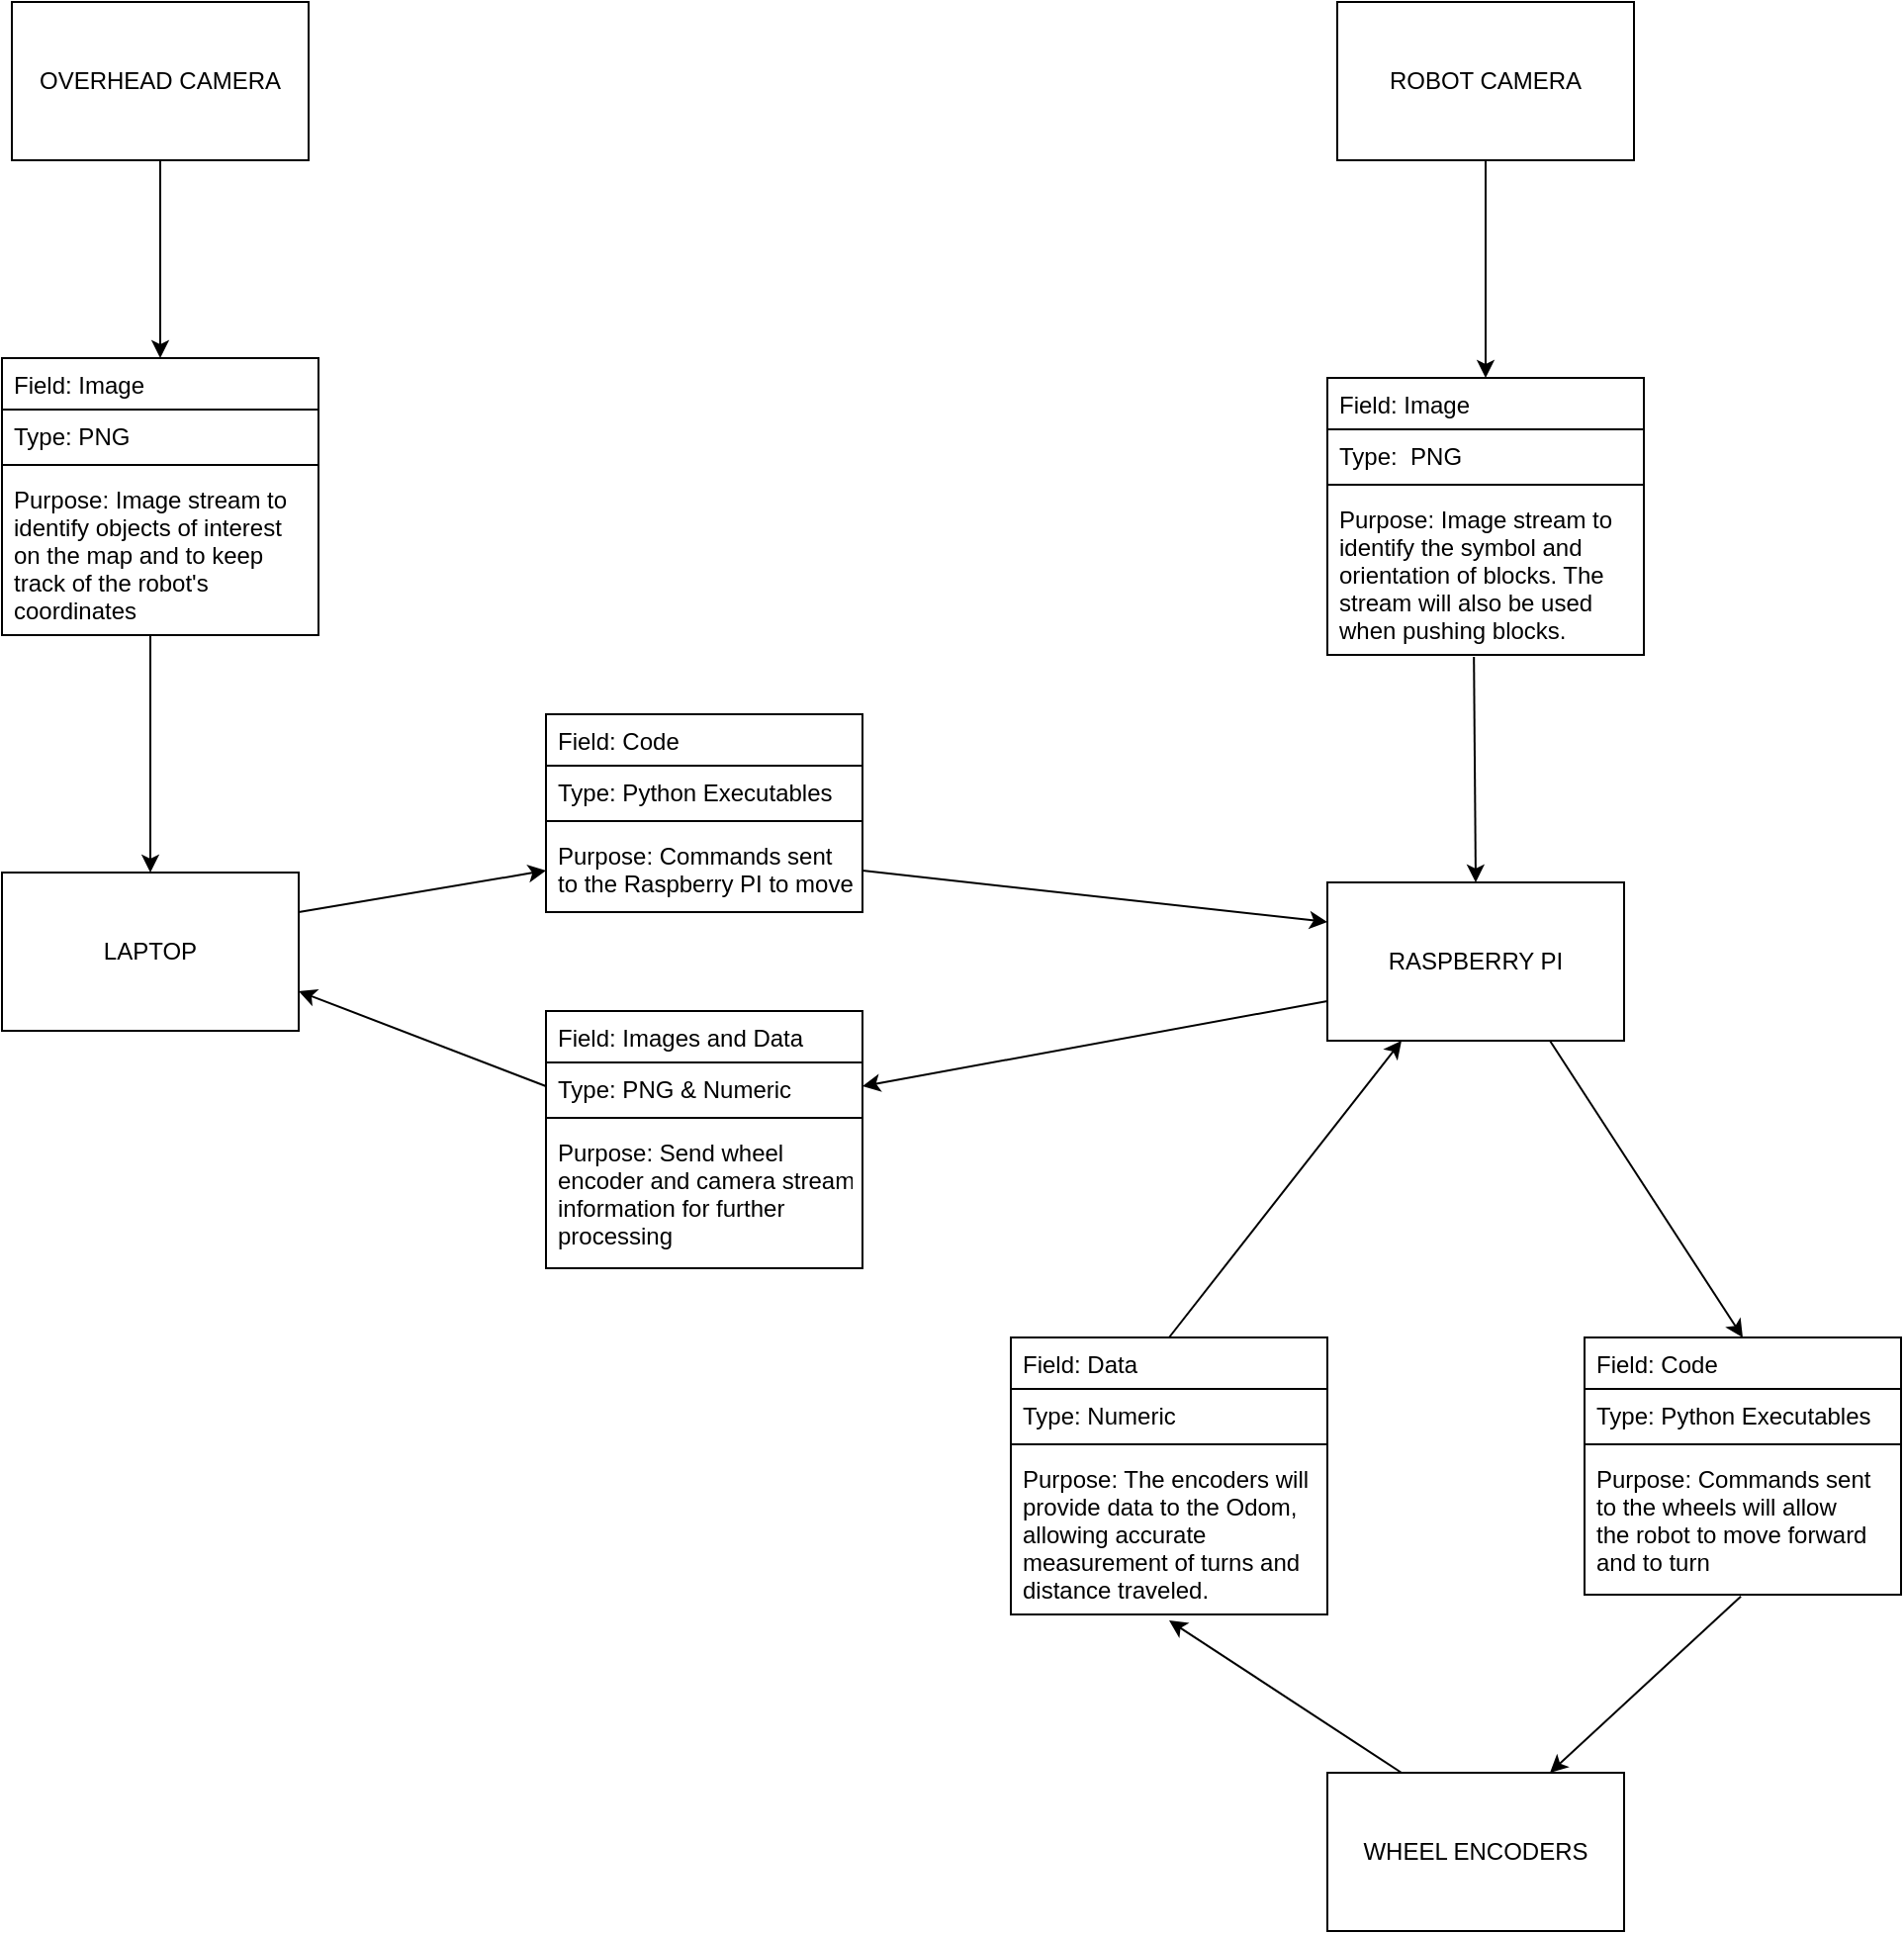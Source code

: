 <mxfile version="20.8.20" type="google"><diagram id="SM3I1YmKgfFcGX46Vzj-" name="Page-1"><mxGraphModel grid="1" page="1" gridSize="10" guides="1" tooltips="1" connect="1" arrows="1" fold="1" pageScale="1" pageWidth="850" pageHeight="1100" math="0" shadow="0"><root><mxCell id="0"/><mxCell id="1" parent="0"/><mxCell id="XVENiPDfmnrFG4it98RZ-1" value="ROBOT CAMERA" style="rounded=0;whiteSpace=wrap;html=1;" vertex="1" parent="1"><mxGeometry x="745" y="60" width="150" height="80" as="geometry"/></mxCell><mxCell id="XVENiPDfmnrFG4it98RZ-2" value="RASPBERRY PI" style="rounded=0;whiteSpace=wrap;html=1;" vertex="1" parent="1"><mxGeometry x="740" y="505" width="150" height="80" as="geometry"/></mxCell><mxCell id="XVENiPDfmnrFG4it98RZ-3" value="LAPTOP" style="rounded=0;whiteSpace=wrap;html=1;" vertex="1" parent="1"><mxGeometry x="70" y="500" width="150" height="80" as="geometry"/></mxCell><mxCell id="XVENiPDfmnrFG4it98RZ-4" value="WHEEL ENCODERS" style="rounded=0;whiteSpace=wrap;html=1;" vertex="1" parent="1"><mxGeometry x="740" y="955" width="150" height="80" as="geometry"/></mxCell><mxCell id="XVENiPDfmnrFG4it98RZ-11" value="OVERHEAD CAMERA" style="rounded=0;whiteSpace=wrap;html=1;" vertex="1" parent="1"><mxGeometry x="75" y="60" width="150" height="80" as="geometry"/></mxCell><mxCell id="YpnDd42DOXJyuSENB6Ce-1" value="Field: Image" style="swimlane;fontStyle=0;align=left;verticalAlign=top;childLayout=stackLayout;horizontal=1;startSize=26;horizontalStack=0;resizeParent=1;resizeParentMax=0;resizeLast=0;collapsible=1;marginBottom=0;spacingLeft=4;" vertex="1" parent="1"><mxGeometry x="70" y="240" width="160" height="140" as="geometry"><mxRectangle x="180" y="200" width="80" height="30" as="alternateBounds"/></mxGeometry></mxCell><mxCell id="YpnDd42DOXJyuSENB6Ce-2" value="Type: PNG" style="text;strokeColor=none;fillColor=none;align=left;verticalAlign=top;spacingLeft=4;spacingRight=4;overflow=hidden;rotatable=0;points=[[0,0.5],[1,0.5]];portConstraint=eastwest;" vertex="1" parent="YpnDd42DOXJyuSENB6Ce-1"><mxGeometry y="26" width="160" height="24" as="geometry"/></mxCell><mxCell id="YpnDd42DOXJyuSENB6Ce-3" value="" style="line;strokeWidth=1;fillColor=none;align=left;verticalAlign=middle;spacingTop=-1;spacingLeft=3;spacingRight=3;rotatable=0;labelPosition=right;points=[];portConstraint=eastwest;strokeColor=inherit;" vertex="1" parent="YpnDd42DOXJyuSENB6Ce-1"><mxGeometry y="50" width="160" height="8" as="geometry"/></mxCell><mxCell id="YpnDd42DOXJyuSENB6Ce-4" value="Purpose: Image stream to&#10;identify objects of interest&#10;on the map and to keep&#10;track of the robot's&#10;coordinates" style="text;strokeColor=none;fillColor=none;align=left;verticalAlign=top;spacingLeft=4;spacingRight=4;overflow=hidden;rotatable=0;points=[[0,0.5],[1,0.5]];portConstraint=eastwest;" vertex="1" parent="YpnDd42DOXJyuSENB6Ce-1"><mxGeometry y="58" width="160" height="82" as="geometry"/></mxCell><mxCell id="YpnDd42DOXJyuSENB6Ce-5" value="Field: Image" style="swimlane;fontStyle=0;align=left;verticalAlign=top;childLayout=stackLayout;horizontal=1;startSize=26;horizontalStack=0;resizeParent=1;resizeParentMax=0;resizeLast=0;collapsible=1;marginBottom=0;spacingLeft=4;" vertex="1" parent="1"><mxGeometry x="740" y="250" width="160" height="140" as="geometry"><mxRectangle x="180" y="200" width="80" height="30" as="alternateBounds"/></mxGeometry></mxCell><mxCell id="YpnDd42DOXJyuSENB6Ce-6" value="Type:  PNG" style="text;strokeColor=none;fillColor=none;align=left;verticalAlign=top;spacingLeft=4;spacingRight=4;overflow=hidden;rotatable=0;points=[[0,0.5],[1,0.5]];portConstraint=eastwest;" vertex="1" parent="YpnDd42DOXJyuSENB6Ce-5"><mxGeometry y="26" width="160" height="24" as="geometry"/></mxCell><mxCell id="YpnDd42DOXJyuSENB6Ce-7" value="" style="line;strokeWidth=1;fillColor=none;align=left;verticalAlign=middle;spacingTop=-1;spacingLeft=3;spacingRight=3;rotatable=0;labelPosition=right;points=[];portConstraint=eastwest;strokeColor=inherit;" vertex="1" parent="YpnDd42DOXJyuSENB6Ce-5"><mxGeometry y="50" width="160" height="8" as="geometry"/></mxCell><mxCell id="YpnDd42DOXJyuSENB6Ce-8" value="Purpose: Image stream to&#10;identify the symbol and&#10;orientation of blocks. The&#10;stream will also be used&#10;when pushing blocks." style="text;strokeColor=none;fillColor=none;align=left;verticalAlign=top;spacingLeft=4;spacingRight=4;overflow=hidden;rotatable=0;points=[[0,0.5],[1,0.5]];portConstraint=eastwest;" vertex="1" parent="YpnDd42DOXJyuSENB6Ce-5"><mxGeometry y="58" width="160" height="82" as="geometry"/></mxCell><mxCell id="YpnDd42DOXJyuSENB6Ce-13" value="Field: Images and Data" style="swimlane;fontStyle=0;align=left;verticalAlign=top;childLayout=stackLayout;horizontal=1;startSize=26;horizontalStack=0;resizeParent=1;resizeParentMax=0;resizeLast=0;collapsible=1;marginBottom=0;spacingLeft=4;" vertex="1" parent="1"><mxGeometry x="345" y="570" width="160" height="130" as="geometry"><mxRectangle x="180" y="200" width="80" height="30" as="alternateBounds"/></mxGeometry></mxCell><mxCell id="YpnDd42DOXJyuSENB6Ce-14" value="Type: PNG &amp; Numeric" style="text;strokeColor=none;fillColor=none;align=left;verticalAlign=top;spacingLeft=4;spacingRight=4;overflow=hidden;rotatable=0;points=[[0,0.5],[1,0.5]];portConstraint=eastwest;" vertex="1" parent="YpnDd42DOXJyuSENB6Ce-13"><mxGeometry y="26" width="160" height="24" as="geometry"/></mxCell><mxCell id="YpnDd42DOXJyuSENB6Ce-15" value="" style="line;strokeWidth=1;fillColor=none;align=left;verticalAlign=middle;spacingTop=-1;spacingLeft=3;spacingRight=3;rotatable=0;labelPosition=right;points=[];portConstraint=eastwest;strokeColor=inherit;" vertex="1" parent="YpnDd42DOXJyuSENB6Ce-13"><mxGeometry y="50" width="160" height="8" as="geometry"/></mxCell><mxCell id="YpnDd42DOXJyuSENB6Ce-16" value="Purpose: Send wheel&#10;encoder and camera stream&#10;information for further&#10;processing" style="text;strokeColor=none;fillColor=none;align=left;verticalAlign=top;spacingLeft=4;spacingRight=4;overflow=hidden;rotatable=0;points=[[0,0.5],[1,0.5]];portConstraint=eastwest;" vertex="1" parent="YpnDd42DOXJyuSENB6Ce-13"><mxGeometry y="58" width="160" height="72" as="geometry"/></mxCell><mxCell id="YpnDd42DOXJyuSENB6Ce-17" value="Field: Code" style="swimlane;fontStyle=0;align=left;verticalAlign=top;childLayout=stackLayout;horizontal=1;startSize=26;horizontalStack=0;resizeParent=1;resizeParentMax=0;resizeLast=0;collapsible=1;marginBottom=0;spacingLeft=4;" vertex="1" parent="1"><mxGeometry x="870" y="735" width="160" height="130" as="geometry"><mxRectangle x="180" y="200" width="80" height="30" as="alternateBounds"/></mxGeometry></mxCell><mxCell id="YpnDd42DOXJyuSENB6Ce-18" value="Type: Python Executables" style="text;strokeColor=none;fillColor=none;align=left;verticalAlign=top;spacingLeft=4;spacingRight=4;overflow=hidden;rotatable=0;points=[[0,0.5],[1,0.5]];portConstraint=eastwest;" vertex="1" parent="YpnDd42DOXJyuSENB6Ce-17"><mxGeometry y="26" width="160" height="24" as="geometry"/></mxCell><mxCell id="YpnDd42DOXJyuSENB6Ce-19" value="" style="line;strokeWidth=1;fillColor=none;align=left;verticalAlign=middle;spacingTop=-1;spacingLeft=3;spacingRight=3;rotatable=0;labelPosition=right;points=[];portConstraint=eastwest;strokeColor=inherit;" vertex="1" parent="YpnDd42DOXJyuSENB6Ce-17"><mxGeometry y="50" width="160" height="8" as="geometry"/></mxCell><mxCell id="YpnDd42DOXJyuSENB6Ce-20" value="Purpose: Commands sent&#10;to the wheels will allow&#10;the robot to move forward&#10;and to turn" style="text;strokeColor=none;fillColor=none;align=left;verticalAlign=top;spacingLeft=4;spacingRight=4;overflow=hidden;rotatable=0;points=[[0,0.5],[1,0.5]];portConstraint=eastwest;" vertex="1" parent="YpnDd42DOXJyuSENB6Ce-17"><mxGeometry y="58" width="160" height="72" as="geometry"/></mxCell><mxCell id="YpnDd42DOXJyuSENB6Ce-21" value="Field: Code" style="swimlane;fontStyle=0;align=left;verticalAlign=top;childLayout=stackLayout;horizontal=1;startSize=26;horizontalStack=0;resizeParent=1;resizeParentMax=0;resizeLast=0;collapsible=1;marginBottom=0;spacingLeft=4;" vertex="1" parent="1"><mxGeometry x="345" y="420" width="160" height="100" as="geometry"><mxRectangle x="180" y="200" width="80" height="30" as="alternateBounds"/></mxGeometry></mxCell><mxCell id="YpnDd42DOXJyuSENB6Ce-22" value="Type: Python Executables" style="text;strokeColor=none;fillColor=none;align=left;verticalAlign=top;spacingLeft=4;spacingRight=4;overflow=hidden;rotatable=0;points=[[0,0.5],[1,0.5]];portConstraint=eastwest;" vertex="1" parent="YpnDd42DOXJyuSENB6Ce-21"><mxGeometry y="26" width="160" height="24" as="geometry"/></mxCell><mxCell id="YpnDd42DOXJyuSENB6Ce-23" value="" style="line;strokeWidth=1;fillColor=none;align=left;verticalAlign=middle;spacingTop=-1;spacingLeft=3;spacingRight=3;rotatable=0;labelPosition=right;points=[];portConstraint=eastwest;strokeColor=inherit;" vertex="1" parent="YpnDd42DOXJyuSENB6Ce-21"><mxGeometry y="50" width="160" height="8" as="geometry"/></mxCell><mxCell id="YpnDd42DOXJyuSENB6Ce-24" value="Purpose: Commands sent &#10;to the Raspberry PI to move" style="text;strokeColor=none;fillColor=none;align=left;verticalAlign=top;spacingLeft=4;spacingRight=4;overflow=hidden;rotatable=0;points=[[0,0.5],[1,0.5]];portConstraint=eastwest;" vertex="1" parent="YpnDd42DOXJyuSENB6Ce-21"><mxGeometry y="58" width="160" height="42" as="geometry"/></mxCell><mxCell id="YpnDd42DOXJyuSENB6Ce-25" value="Field: Data" style="swimlane;fontStyle=0;align=left;verticalAlign=top;childLayout=stackLayout;horizontal=1;startSize=26;horizontalStack=0;resizeParent=1;resizeParentMax=0;resizeLast=0;collapsible=1;marginBottom=0;spacingLeft=4;" vertex="1" parent="1"><mxGeometry x="580" y="735" width="160" height="140" as="geometry"><mxRectangle x="180" y="200" width="80" height="30" as="alternateBounds"/></mxGeometry></mxCell><mxCell id="YpnDd42DOXJyuSENB6Ce-26" value="Type: Numeric" style="text;strokeColor=none;fillColor=none;align=left;verticalAlign=top;spacingLeft=4;spacingRight=4;overflow=hidden;rotatable=0;points=[[0,0.5],[1,0.5]];portConstraint=eastwest;" vertex="1" parent="YpnDd42DOXJyuSENB6Ce-25"><mxGeometry y="26" width="160" height="24" as="geometry"/></mxCell><mxCell id="YpnDd42DOXJyuSENB6Ce-27" value="" style="line;strokeWidth=1;fillColor=none;align=left;verticalAlign=middle;spacingTop=-1;spacingLeft=3;spacingRight=3;rotatable=0;labelPosition=right;points=[];portConstraint=eastwest;strokeColor=inherit;" vertex="1" parent="YpnDd42DOXJyuSENB6Ce-25"><mxGeometry y="50" width="160" height="8" as="geometry"/></mxCell><mxCell id="YpnDd42DOXJyuSENB6Ce-28" value="Purpose: The encoders will&#10;provide data to the Odom,&#10;allowing accurate&#10;measurement of turns and&#10;distance traveled." style="text;strokeColor=none;fillColor=none;align=left;verticalAlign=top;spacingLeft=4;spacingRight=4;overflow=hidden;rotatable=0;points=[[0,0.5],[1,0.5]];portConstraint=eastwest;" vertex="1" parent="YpnDd42DOXJyuSENB6Ce-25"><mxGeometry y="58" width="160" height="82" as="geometry"/></mxCell><mxCell id="YpnDd42DOXJyuSENB6Ce-30" value="" style="endArrow=classic;html=1;rounded=0;entryX=0.5;entryY=0;entryDx=0;entryDy=0;exitX=0.463;exitY=1.012;exitDx=0;exitDy=0;exitPerimeter=0;" edge="1" parent="1" source="YpnDd42DOXJyuSENB6Ce-8" target="XVENiPDfmnrFG4it98RZ-2"><mxGeometry width="50" height="50" relative="1" as="geometry"><mxPoint x="940" y="385" as="sourcePoint"/><mxPoint x="570" y="295" as="targetPoint"/></mxGeometry></mxCell><mxCell id="YpnDd42DOXJyuSENB6Ce-31" value="" style="endArrow=classic;html=1;rounded=0;exitX=0.5;exitY=1;exitDx=0;exitDy=0;entryX=0.5;entryY=0;entryDx=0;entryDy=0;" edge="1" parent="1" source="XVENiPDfmnrFG4it98RZ-1" target="YpnDd42DOXJyuSENB6Ce-5"><mxGeometry width="50" height="50" relative="1" as="geometry"><mxPoint x="520" y="345" as="sourcePoint"/><mxPoint x="570" y="295" as="targetPoint"/></mxGeometry></mxCell><mxCell id="YpnDd42DOXJyuSENB6Ce-34" value="" style="endArrow=classic;html=1;rounded=0;exitX=0.494;exitY=1.012;exitDx=0;exitDy=0;exitPerimeter=0;entryX=0.75;entryY=0;entryDx=0;entryDy=0;" edge="1" parent="1" source="YpnDd42DOXJyuSENB6Ce-20" target="XVENiPDfmnrFG4it98RZ-4"><mxGeometry width="50" height="50" relative="1" as="geometry"><mxPoint x="520" y="815" as="sourcePoint"/><mxPoint x="570" y="765" as="targetPoint"/></mxGeometry></mxCell><mxCell id="YpnDd42DOXJyuSENB6Ce-35" value="" style="endArrow=classic;html=1;rounded=0;exitX=0.25;exitY=0;exitDx=0;exitDy=0;entryX=0.5;entryY=1.037;entryDx=0;entryDy=0;entryPerimeter=0;" edge="1" parent="1" source="XVENiPDfmnrFG4it98RZ-4" target="YpnDd42DOXJyuSENB6Ce-28"><mxGeometry width="50" height="50" relative="1" as="geometry"><mxPoint x="520" y="815" as="sourcePoint"/><mxPoint x="570" y="765" as="targetPoint"/></mxGeometry></mxCell><mxCell id="YpnDd42DOXJyuSENB6Ce-36" value="" style="endArrow=classic;html=1;rounded=0;exitX=0.75;exitY=1;exitDx=0;exitDy=0;entryX=0.5;entryY=0;entryDx=0;entryDy=0;" edge="1" parent="1" source="XVENiPDfmnrFG4it98RZ-2" target="YpnDd42DOXJyuSENB6Ce-17"><mxGeometry width="50" height="50" relative="1" as="geometry"><mxPoint x="520" y="745" as="sourcePoint"/><mxPoint x="570" y="695" as="targetPoint"/></mxGeometry></mxCell><mxCell id="YpnDd42DOXJyuSENB6Ce-37" value="" style="endArrow=classic;html=1;rounded=0;exitX=0.5;exitY=0;exitDx=0;exitDy=0;entryX=0.25;entryY=1;entryDx=0;entryDy=0;" edge="1" parent="1" source="YpnDd42DOXJyuSENB6Ce-25" target="XVENiPDfmnrFG4it98RZ-2"><mxGeometry width="50" height="50" relative="1" as="geometry"><mxPoint x="520" y="745" as="sourcePoint"/><mxPoint x="570" y="695" as="targetPoint"/></mxGeometry></mxCell><mxCell id="YpnDd42DOXJyuSENB6Ce-38" value="" style="endArrow=classic;html=1;rounded=0;entryX=0.5;entryY=0;entryDx=0;entryDy=0;" edge="1" parent="1" target="XVENiPDfmnrFG4it98RZ-3"><mxGeometry width="50" height="50" relative="1" as="geometry"><mxPoint x="145" y="380" as="sourcePoint"/><mxPoint x="450" y="390" as="targetPoint"/></mxGeometry></mxCell><mxCell id="YpnDd42DOXJyuSENB6Ce-39" value="" style="endArrow=classic;html=1;rounded=0;exitX=0.5;exitY=1;exitDx=0;exitDy=0;entryX=0.5;entryY=0;entryDx=0;entryDy=0;" edge="1" parent="1" source="XVENiPDfmnrFG4it98RZ-11" target="YpnDd42DOXJyuSENB6Ce-1"><mxGeometry width="50" height="50" relative="1" as="geometry"><mxPoint x="400" y="440" as="sourcePoint"/><mxPoint x="450" y="390" as="targetPoint"/></mxGeometry></mxCell><mxCell id="YpnDd42DOXJyuSENB6Ce-40" value="" style="endArrow=classic;html=1;rounded=0;exitX=0;exitY=0.5;exitDx=0;exitDy=0;entryX=1;entryY=0.75;entryDx=0;entryDy=0;" edge="1" parent="1" source="YpnDd42DOXJyuSENB6Ce-14" target="XVENiPDfmnrFG4it98RZ-3"><mxGeometry width="50" height="50" relative="1" as="geometry"><mxPoint x="400" y="490" as="sourcePoint"/><mxPoint x="450" y="440" as="targetPoint"/></mxGeometry></mxCell><mxCell id="YpnDd42DOXJyuSENB6Ce-41" value="" style="endArrow=classic;html=1;rounded=0;exitX=0;exitY=0.75;exitDx=0;exitDy=0;entryX=1;entryY=0.5;entryDx=0;entryDy=0;" edge="1" parent="1" source="XVENiPDfmnrFG4it98RZ-2" target="YpnDd42DOXJyuSENB6Ce-14"><mxGeometry width="50" height="50" relative="1" as="geometry"><mxPoint x="400" y="490" as="sourcePoint"/><mxPoint x="450" y="440" as="targetPoint"/></mxGeometry></mxCell><mxCell id="YpnDd42DOXJyuSENB6Ce-42" value="" style="endArrow=classic;html=1;rounded=0;exitX=1;exitY=0.5;exitDx=0;exitDy=0;entryX=0;entryY=0.25;entryDx=0;entryDy=0;" edge="1" parent="1" source="YpnDd42DOXJyuSENB6Ce-24" target="XVENiPDfmnrFG4it98RZ-2"><mxGeometry width="50" height="50" relative="1" as="geometry"><mxPoint x="400" y="490" as="sourcePoint"/><mxPoint x="450" y="440" as="targetPoint"/></mxGeometry></mxCell><mxCell id="YpnDd42DOXJyuSENB6Ce-43" value="" style="endArrow=classic;html=1;rounded=0;exitX=1;exitY=0.25;exitDx=0;exitDy=0;entryX=0;entryY=0.5;entryDx=0;entryDy=0;" edge="1" parent="1" source="XVENiPDfmnrFG4it98RZ-3" target="YpnDd42DOXJyuSENB6Ce-24"><mxGeometry width="50" height="50" relative="1" as="geometry"><mxPoint x="400" y="490" as="sourcePoint"/><mxPoint x="450" y="440" as="targetPoint"/></mxGeometry></mxCell></root></mxGraphModel></diagram></mxfile>
